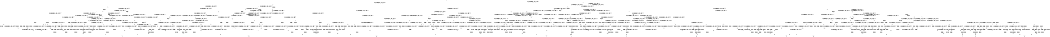 digraph BCG {
size = "7, 10.5";
center = TRUE;
node [shape = circle];
0 [peripheries = 2];
0 -> 1 [label = "EX !0 !ATOMIC_EXCH_BRANCH (1, +1, TRUE, +0, 3, TRUE) !{}"];
0 -> 2 [label = "EX !2 !ATOMIC_EXCH_BRANCH (1, +0, TRUE, +0, 1, TRUE) !{}"];
0 -> 3 [label = "EX !1 !ATOMIC_EXCH_BRANCH (1, +1, TRUE, +0, 2, TRUE) !{}"];
1 -> 4 [label = "EX !2 !ATOMIC_EXCH_BRANCH (1, +0, TRUE, +0, 1, FALSE) !{0}"];
1 -> 5 [label = "EX !1 !ATOMIC_EXCH_BRANCH (1, +1, TRUE, +0, 2, FALSE) !{0}"];
1 -> 6 [label = "TERMINATE !0"];
2 -> 7 [label = "EX !2 !ATOMIC_EXCH_BRANCH (1, +0, TRUE, +0, 1, TRUE) !{0, 1, 2}"];
2 -> 8 [label = "EX !0 !ATOMIC_EXCH_BRANCH (1, +1, TRUE, +0, 3, TRUE) !{0, 1, 2}"];
2 -> 9 [label = "EX !1 !ATOMIC_EXCH_BRANCH (1, +1, TRUE, +0, 2, TRUE) !{0, 1, 2}"];
2 -> 10 [label = "EX !0 !ATOMIC_EXCH_BRANCH (1, +1, TRUE, +0, 3, TRUE) !{0, 1, 2}"];
3 -> 11 [label = "EX !0 !ATOMIC_EXCH_BRANCH (1, +1, TRUE, +0, 3, FALSE) !{0, 1}"];
3 -> 12 [label = "EX !2 !ATOMIC_EXCH_BRANCH (1, +0, TRUE, +0, 1, FALSE) !{0, 1}"];
3 -> 13 [label = "TERMINATE !1"];
3 -> 14 [label = "EX !0 !ATOMIC_EXCH_BRANCH (1, +1, TRUE, +0, 3, FALSE) !{0, 1}"];
4 -> 15 [label = "EX !1 !ATOMIC_EXCH_BRANCH (1, +1, TRUE, +0, 2, TRUE) !{0, 1, 2}"];
4 -> 16 [label = "TERMINATE !0"];
4 -> 17 [label = "TERMINATE !2"];
5 -> 18 [label = "EX !2 !ATOMIC_EXCH_BRANCH (1, +0, TRUE, +0, 1, FALSE) !{0, 1}"];
5 -> 19 [label = "TERMINATE !0"];
5 -> 20 [label = "TERMINATE !1"];
6 -> 21 [label = "EX !2 !ATOMIC_EXCH_BRANCH (1, +0, TRUE, +0, 1, FALSE) !{}"];
6 -> 22 [label = "EX !1 !ATOMIC_EXCH_BRANCH (1, +1, TRUE, +0, 2, FALSE) !{}"];
7 -> 7 [label = "EX !2 !ATOMIC_EXCH_BRANCH (1, +0, TRUE, +0, 1, TRUE) !{0, 1, 2}"];
7 -> 8 [label = "EX !0 !ATOMIC_EXCH_BRANCH (1, +1, TRUE, +0, 3, TRUE) !{0, 1, 2}"];
7 -> 9 [label = "EX !1 !ATOMIC_EXCH_BRANCH (1, +1, TRUE, +0, 2, TRUE) !{0, 1, 2}"];
7 -> 10 [label = "EX !0 !ATOMIC_EXCH_BRANCH (1, +1, TRUE, +0, 3, TRUE) !{0, 1, 2}"];
8 -> 23 [label = "EX !2 !ATOMIC_EXCH_BRANCH (1, +0, TRUE, +0, 1, FALSE) !{0, 1, 2}"];
8 -> 24 [label = "EX !1 !ATOMIC_EXCH_BRANCH (1, +1, TRUE, +0, 2, FALSE) !{0, 1, 2}"];
8 -> 25 [label = "TERMINATE !0"];
9 -> 26 [label = "EX !2 !ATOMIC_EXCH_BRANCH (1, +0, TRUE, +0, 1, FALSE) !{0, 1, 2}"];
9 -> 27 [label = "EX !0 !ATOMIC_EXCH_BRANCH (1, +1, TRUE, +0, 3, FALSE) !{0, 1, 2}"];
9 -> 28 [label = "TERMINATE !1"];
9 -> 29 [label = "EX !0 !ATOMIC_EXCH_BRANCH (1, +1, TRUE, +0, 3, FALSE) !{0, 1, 2}"];
10 -> 30 [label = "EX !1 !ATOMIC_EXCH_BRANCH (1, +1, TRUE, +0, 2, FALSE) !{0, 1, 2}"];
10 -> 31 [label = "EX !2 !ATOMIC_EXCH_BRANCH (1, +0, TRUE, +0, 1, FALSE) !{0, 1, 2}"];
10 -> 32 [label = "EX !1 !ATOMIC_EXCH_BRANCH (1, +1, TRUE, +0, 2, FALSE) !{0, 1, 2}"];
10 -> 33 [label = "TERMINATE !0"];
11 -> 34 [label = "EX !0 !ATOMIC_EXCH_BRANCH (1, +0, TRUE, +1, 1, TRUE) !{0, 1}"];
11 -> 35 [label = "EX !2 !ATOMIC_EXCH_BRANCH (1, +0, TRUE, +0, 1, FALSE) !{0, 1}"];
11 -> 36 [label = "TERMINATE !1"];
11 -> 37 [label = "EX !0 !ATOMIC_EXCH_BRANCH (1, +0, TRUE, +1, 1, TRUE) !{0, 1}"];
12 -> 15 [label = "EX !0 !ATOMIC_EXCH_BRANCH (1, +1, TRUE, +0, 3, TRUE) !{0, 1, 2}"];
12 -> 38 [label = "TERMINATE !2"];
12 -> 39 [label = "TERMINATE !1"];
12 -> 40 [label = "EX !0 !ATOMIC_EXCH_BRANCH (1, +1, TRUE, +0, 3, TRUE) !{0, 1, 2}"];
13 -> 41 [label = "EX !0 !ATOMIC_EXCH_BRANCH (1, +1, TRUE, +0, 3, FALSE) !{0}"];
13 -> 42 [label = "EX !2 !ATOMIC_EXCH_BRANCH (1, +0, TRUE, +0, 1, FALSE) !{0}"];
13 -> 43 [label = "EX !0 !ATOMIC_EXCH_BRANCH (1, +1, TRUE, +0, 3, FALSE) !{0}"];
14 -> 37 [label = "EX !0 !ATOMIC_EXCH_BRANCH (1, +0, TRUE, +1, 1, TRUE) !{0, 1}"];
14 -> 44 [label = "EX !2 !ATOMIC_EXCH_BRANCH (1, +0, TRUE, +0, 1, FALSE) !{0, 1}"];
14 -> 45 [label = "TERMINATE !1"];
15 -> 46 [label = "TERMINATE !0"];
15 -> 47 [label = "TERMINATE !2"];
15 -> 48 [label = "TERMINATE !1"];
16 -> 49 [label = "EX !1 !ATOMIC_EXCH_BRANCH (1, +1, TRUE, +0, 2, TRUE) !{1, 2}"];
16 -> 50 [label = "TERMINATE !2"];
16 -> 51 [label = "EX !1 !ATOMIC_EXCH_BRANCH (1, +1, TRUE, +0, 2, TRUE) !{1, 2}"];
17 -> 52 [label = "EX !1 !ATOMIC_EXCH_BRANCH (1, +1, TRUE, +0, 2, TRUE) !{0, 1}"];
17 -> 50 [label = "TERMINATE !0"];
18 -> 53 [label = "TERMINATE !0"];
18 -> 54 [label = "TERMINATE !2"];
18 -> 55 [label = "TERMINATE !1"];
19 -> 56 [label = "EX !2 !ATOMIC_EXCH_BRANCH (1, +0, TRUE, +0, 1, FALSE) !{1}"];
19 -> 57 [label = "TERMINATE !1"];
20 -> 58 [label = "EX !2 !ATOMIC_EXCH_BRANCH (1, +0, TRUE, +0, 1, FALSE) !{0}"];
20 -> 57 [label = "TERMINATE !0"];
21 -> 49 [label = "EX !1 !ATOMIC_EXCH_BRANCH (1, +1, TRUE, +0, 2, TRUE) !{1, 2}"];
21 -> 50 [label = "TERMINATE !2"];
21 -> 51 [label = "EX !1 !ATOMIC_EXCH_BRANCH (1, +1, TRUE, +0, 2, TRUE) !{1, 2}"];
22 -> 56 [label = "EX !2 !ATOMIC_EXCH_BRANCH (1, +0, TRUE, +0, 1, FALSE) !{1}"];
22 -> 57 [label = "TERMINATE !1"];
23 -> 15 [label = "EX !1 !ATOMIC_EXCH_BRANCH (1, +1, TRUE, +0, 2, TRUE) !{0, 1, 2}"];
23 -> 16 [label = "TERMINATE !0"];
23 -> 17 [label = "TERMINATE !2"];
24 -> 59 [label = "EX !2 !ATOMIC_EXCH_BRANCH (1, +0, TRUE, +0, 1, FALSE) !{0, 1, 2}"];
24 -> 60 [label = "TERMINATE !0"];
24 -> 61 [label = "TERMINATE !1"];
25 -> 62 [label = "EX !2 !ATOMIC_EXCH_BRANCH (1, +0, TRUE, +0, 1, FALSE) !{1, 2}"];
25 -> 63 [label = "EX !1 !ATOMIC_EXCH_BRANCH (1, +1, TRUE, +0, 2, FALSE) !{1, 2}"];
25 -> 64 [label = "EX !1 !ATOMIC_EXCH_BRANCH (1, +1, TRUE, +0, 2, FALSE) !{1, 2}"];
26 -> 15 [label = "EX !0 !ATOMIC_EXCH_BRANCH (1, +1, TRUE, +0, 3, TRUE) !{0, 1, 2}"];
26 -> 38 [label = "TERMINATE !2"];
26 -> 39 [label = "TERMINATE !1"];
26 -> 40 [label = "EX !0 !ATOMIC_EXCH_BRANCH (1, +1, TRUE, +0, 3, TRUE) !{0, 1, 2}"];
27 -> 65 [label = "EX !0 !ATOMIC_EXCH_BRANCH (1, +0, TRUE, +1, 1, TRUE) !{0, 1, 2}"];
27 -> 66 [label = "EX !2 !ATOMIC_EXCH_BRANCH (1, +0, TRUE, +0, 1, FALSE) !{0, 1, 2}"];
27 -> 67 [label = "TERMINATE !1"];
27 -> 68 [label = "EX !0 !ATOMIC_EXCH_BRANCH (1, +0, TRUE, +1, 1, TRUE) !{0, 1, 2}"];
28 -> 69 [label = "EX !2 !ATOMIC_EXCH_BRANCH (1, +0, TRUE, +0, 1, FALSE) !{0, 2}"];
28 -> 70 [label = "EX !0 !ATOMIC_EXCH_BRANCH (1, +1, TRUE, +0, 3, FALSE) !{0, 2}"];
28 -> 71 [label = "EX !0 !ATOMIC_EXCH_BRANCH (1, +1, TRUE, +0, 3, FALSE) !{0, 2}"];
29 -> 68 [label = "EX !0 !ATOMIC_EXCH_BRANCH (1, +0, TRUE, +1, 1, TRUE) !{0, 1, 2}"];
29 -> 72 [label = "EX !2 !ATOMIC_EXCH_BRANCH (1, +0, TRUE, +0, 1, FALSE) !{0, 1, 2}"];
29 -> 73 [label = "TERMINATE !1"];
30 -> 74 [label = "EX !2 !ATOMIC_EXCH_BRANCH (1, +0, TRUE, +0, 1, FALSE) !{0, 1, 2}"];
30 -> 75 [label = "EX !2 !ATOMIC_EXCH_BRANCH (1, +0, TRUE, +0, 1, FALSE) !{0, 1, 2}"];
30 -> 76 [label = "TERMINATE !0"];
30 -> 77 [label = "TERMINATE !1"];
31 -> 78 [label = "EX !1 !ATOMIC_EXCH_BRANCH (1, +1, TRUE, +0, 2, TRUE) !{0, 1, 2}"];
31 -> 40 [label = "EX !1 !ATOMIC_EXCH_BRANCH (1, +1, TRUE, +0, 2, TRUE) !{0, 1, 2}"];
31 -> 79 [label = "TERMINATE !0"];
31 -> 80 [label = "TERMINATE !2"];
32 -> 81 [label = "EX !2 !ATOMIC_EXCH_BRANCH (1, +0, TRUE, +0, 1, FALSE) !{0, 1, 2}"];
32 -> 82 [label = "TERMINATE !0"];
32 -> 83 [label = "TERMINATE !1"];
33 -> 84 [label = "EX !2 !ATOMIC_EXCH_BRANCH (1, +0, TRUE, +0, 1, FALSE) !{1, 2}"];
33 -> 85 [label = "EX !1 !ATOMIC_EXCH_BRANCH (1, +1, TRUE, +0, 2, FALSE) !{1, 2}"];
34 -> 86 [label = "EX !0 !ATOMIC_EXCH_BRANCH (1, +1, TRUE, +0, 3, TRUE) !{0, 1}"];
34 -> 87 [label = "EX !2 !ATOMIC_EXCH_BRANCH (1, +0, TRUE, +0, 1, TRUE) !{0, 1}"];
34 -> 88 [label = "TERMINATE !1"];
34 -> 89 [label = "EX !0 !ATOMIC_EXCH_BRANCH (1, +1, TRUE, +0, 3, TRUE) !{0, 1}"];
35 -> 90 [label = "EX !0 !ATOMIC_EXCH_BRANCH (1, +0, TRUE, +1, 1, FALSE) !{0, 1, 2}"];
35 -> 91 [label = "TERMINATE !2"];
35 -> 92 [label = "TERMINATE !1"];
35 -> 93 [label = "EX !0 !ATOMIC_EXCH_BRANCH (1, +0, TRUE, +1, 1, FALSE) !{0, 1, 2}"];
36 -> 94 [label = "EX !0 !ATOMIC_EXCH_BRANCH (1, +0, TRUE, +1, 1, TRUE) !{0}"];
36 -> 95 [label = "EX !2 !ATOMIC_EXCH_BRANCH (1, +0, TRUE, +0, 1, FALSE) !{0}"];
36 -> 96 [label = "EX !0 !ATOMIC_EXCH_BRANCH (1, +0, TRUE, +1, 1, TRUE) !{0}"];
37 -> 89 [label = "EX !0 !ATOMIC_EXCH_BRANCH (1, +1, TRUE, +0, 3, TRUE) !{0, 1}"];
37 -> 97 [label = "EX !2 !ATOMIC_EXCH_BRANCH (1, +0, TRUE, +0, 1, TRUE) !{0, 1}"];
37 -> 98 [label = "TERMINATE !1"];
38 -> 52 [label = "EX !0 !ATOMIC_EXCH_BRANCH (1, +1, TRUE, +0, 3, TRUE) !{0, 1}"];
38 -> 99 [label = "TERMINATE !1"];
38 -> 100 [label = "EX !0 !ATOMIC_EXCH_BRANCH (1, +1, TRUE, +0, 3, TRUE) !{0, 1}"];
39 -> 101 [label = "EX !0 !ATOMIC_EXCH_BRANCH (1, +1, TRUE, +0, 3, TRUE) !{0, 2}"];
39 -> 99 [label = "TERMINATE !2"];
39 -> 102 [label = "EX !0 !ATOMIC_EXCH_BRANCH (1, +1, TRUE, +0, 3, TRUE) !{0, 2}"];
40 -> 103 [label = "TERMINATE !0"];
40 -> 104 [label = "TERMINATE !2"];
40 -> 105 [label = "TERMINATE !1"];
41 -> 94 [label = "EX !0 !ATOMIC_EXCH_BRANCH (1, +0, TRUE, +1, 1, TRUE) !{0}"];
41 -> 95 [label = "EX !2 !ATOMIC_EXCH_BRANCH (1, +0, TRUE, +0, 1, FALSE) !{0}"];
41 -> 96 [label = "EX !0 !ATOMIC_EXCH_BRANCH (1, +0, TRUE, +1, 1, TRUE) !{0}"];
42 -> 101 [label = "EX !0 !ATOMIC_EXCH_BRANCH (1, +1, TRUE, +0, 3, TRUE) !{0, 2}"];
42 -> 99 [label = "TERMINATE !2"];
42 -> 102 [label = "EX !0 !ATOMIC_EXCH_BRANCH (1, +1, TRUE, +0, 3, TRUE) !{0, 2}"];
43 -> 106 [label = "EX !2 !ATOMIC_EXCH_BRANCH (1, +0, TRUE, +0, 1, FALSE) !{0}"];
43 -> 96 [label = "EX !0 !ATOMIC_EXCH_BRANCH (1, +0, TRUE, +1, 1, TRUE) !{0}"];
44 -> 107 [label = "EX !0 !ATOMIC_EXCH_BRANCH (1, +0, TRUE, +1, 1, FALSE) !{0, 1, 2}"];
44 -> 108 [label = "TERMINATE !2"];
44 -> 109 [label = "TERMINATE !1"];
45 -> 110 [label = "EX !0 !ATOMIC_EXCH_BRANCH (1, +0, TRUE, +1, 1, TRUE) !{0}"];
45 -> 111 [label = "EX !2 !ATOMIC_EXCH_BRANCH (1, +0, TRUE, +0, 1, FALSE) !{0}"];
46 -> 112 [label = "TERMINATE !2"];
46 -> 113 [label = "TERMINATE !1"];
47 -> 112 [label = "TERMINATE !0"];
47 -> 114 [label = "TERMINATE !1"];
48 -> 113 [label = "TERMINATE !0"];
48 -> 114 [label = "TERMINATE !2"];
49 -> 112 [label = "TERMINATE !2"];
49 -> 113 [label = "TERMINATE !1"];
50 -> 115 [label = "EX !1 !ATOMIC_EXCH_BRANCH (1, +1, TRUE, +0, 2, TRUE) !{1}"];
50 -> 116 [label = "EX !1 !ATOMIC_EXCH_BRANCH (1, +1, TRUE, +0, 2, TRUE) !{1}"];
51 -> 117 [label = "TERMINATE !2"];
51 -> 118 [label = "TERMINATE !1"];
52 -> 112 [label = "TERMINATE !0"];
52 -> 114 [label = "TERMINATE !1"];
53 -> 119 [label = "TERMINATE !2"];
53 -> 120 [label = "TERMINATE !1"];
54 -> 119 [label = "TERMINATE !0"];
54 -> 121 [label = "TERMINATE !1"];
55 -> 120 [label = "TERMINATE !0"];
55 -> 121 [label = "TERMINATE !2"];
56 -> 119 [label = "TERMINATE !2"];
56 -> 120 [label = "TERMINATE !1"];
57 -> 122 [label = "EX !2 !ATOMIC_EXCH_BRANCH (1, +0, TRUE, +0, 1, FALSE) !{}"];
58 -> 120 [label = "TERMINATE !0"];
58 -> 121 [label = "TERMINATE !2"];
59 -> 53 [label = "TERMINATE !0"];
59 -> 54 [label = "TERMINATE !2"];
59 -> 55 [label = "TERMINATE !1"];
60 -> 123 [label = "EX !2 !ATOMIC_EXCH_BRANCH (1, +0, TRUE, +0, 1, FALSE) !{1, 2}"];
60 -> 124 [label = "TERMINATE !1"];
61 -> 125 [label = "EX !2 !ATOMIC_EXCH_BRANCH (1, +0, TRUE, +0, 1, FALSE) !{0, 2}"];
61 -> 124 [label = "TERMINATE !0"];
62 -> 49 [label = "EX !1 !ATOMIC_EXCH_BRANCH (1, +1, TRUE, +0, 2, TRUE) !{1, 2}"];
62 -> 50 [label = "TERMINATE !2"];
62 -> 51 [label = "EX !1 !ATOMIC_EXCH_BRANCH (1, +1, TRUE, +0, 2, TRUE) !{1, 2}"];
63 -> 123 [label = "EX !2 !ATOMIC_EXCH_BRANCH (1, +0, TRUE, +0, 1, FALSE) !{1, 2}"];
63 -> 124 [label = "TERMINATE !1"];
64 -> 126 [label = "EX !2 !ATOMIC_EXCH_BRANCH (1, +0, TRUE, +0, 1, FALSE) !{1, 2}"];
64 -> 127 [label = "EX !2 !ATOMIC_EXCH_BRANCH (1, +0, TRUE, +0, 1, FALSE) !{1, 2}"];
64 -> 128 [label = "TERMINATE !1"];
65 -> 129 [label = "EX !0 !ATOMIC_EXCH_BRANCH (1, +1, TRUE, +0, 3, TRUE) !{0, 1, 2}"];
65 -> 130 [label = "EX !2 !ATOMIC_EXCH_BRANCH (1, +0, TRUE, +0, 1, TRUE) !{0, 1, 2}"];
65 -> 131 [label = "TERMINATE !1"];
65 -> 132 [label = "EX !0 !ATOMIC_EXCH_BRANCH (1, +1, TRUE, +0, 3, TRUE) !{0, 1, 2}"];
66 -> 90 [label = "EX !0 !ATOMIC_EXCH_BRANCH (1, +0, TRUE, +1, 1, FALSE) !{0, 1, 2}"];
66 -> 91 [label = "TERMINATE !2"];
66 -> 92 [label = "TERMINATE !1"];
66 -> 93 [label = "EX !0 !ATOMIC_EXCH_BRANCH (1, +0, TRUE, +1, 1, FALSE) !{0, 1, 2}"];
67 -> 133 [label = "EX !0 !ATOMIC_EXCH_BRANCH (1, +0, TRUE, +1, 1, TRUE) !{0, 2}"];
67 -> 134 [label = "EX !2 !ATOMIC_EXCH_BRANCH (1, +0, TRUE, +0, 1, FALSE) !{0, 2}"];
67 -> 135 [label = "EX !0 !ATOMIC_EXCH_BRANCH (1, +0, TRUE, +1, 1, TRUE) !{0, 2}"];
68 -> 132 [label = "EX !0 !ATOMIC_EXCH_BRANCH (1, +1, TRUE, +0, 3, TRUE) !{0, 1, 2}"];
68 -> 136 [label = "EX !2 !ATOMIC_EXCH_BRANCH (1, +0, TRUE, +0, 1, TRUE) !{0, 1, 2}"];
68 -> 137 [label = "TERMINATE !1"];
69 -> 101 [label = "EX !0 !ATOMIC_EXCH_BRANCH (1, +1, TRUE, +0, 3, TRUE) !{0, 2}"];
69 -> 99 [label = "TERMINATE !2"];
69 -> 102 [label = "EX !0 !ATOMIC_EXCH_BRANCH (1, +1, TRUE, +0, 3, TRUE) !{0, 2}"];
70 -> 133 [label = "EX !0 !ATOMIC_EXCH_BRANCH (1, +0, TRUE, +1, 1, TRUE) !{0, 2}"];
70 -> 134 [label = "EX !2 !ATOMIC_EXCH_BRANCH (1, +0, TRUE, +0, 1, FALSE) !{0, 2}"];
70 -> 135 [label = "EX !0 !ATOMIC_EXCH_BRANCH (1, +0, TRUE, +1, 1, TRUE) !{0, 2}"];
71 -> 138 [label = "EX !2 !ATOMIC_EXCH_BRANCH (1, +0, TRUE, +0, 1, FALSE) !{0, 2}"];
71 -> 135 [label = "EX !0 !ATOMIC_EXCH_BRANCH (1, +0, TRUE, +1, 1, TRUE) !{0, 2}"];
71 -> 139 [label = "EX !2 !ATOMIC_EXCH_BRANCH (1, +0, TRUE, +0, 1, FALSE) !{0, 2}"];
72 -> 93 [label = "EX !0 !ATOMIC_EXCH_BRANCH (1, +0, TRUE, +1, 1, FALSE) !{0, 1, 2}"];
72 -> 140 [label = "TERMINATE !2"];
72 -> 141 [label = "TERMINATE !1"];
73 -> 142 [label = "EX !0 !ATOMIC_EXCH_BRANCH (1, +0, TRUE, +1, 1, TRUE) !{0, 2}"];
73 -> 143 [label = "EX !2 !ATOMIC_EXCH_BRANCH (1, +0, TRUE, +0, 1, FALSE) !{0, 2}"];
74 -> 144 [label = "TERMINATE !0"];
74 -> 145 [label = "TERMINATE !2"];
74 -> 146 [label = "TERMINATE !1"];
75 -> 147 [label = "TERMINATE !0"];
75 -> 148 [label = "TERMINATE !2"];
75 -> 149 [label = "TERMINATE !1"];
76 -> 150 [label = "EX !2 !ATOMIC_EXCH_BRANCH (1, +0, TRUE, +0, 1, FALSE) !{1, 2}"];
76 -> 151 [label = "TERMINATE !1"];
77 -> 152 [label = "EX !2 !ATOMIC_EXCH_BRANCH (1, +0, TRUE, +0, 1, FALSE) !{0, 2}"];
77 -> 151 [label = "TERMINATE !0"];
78 -> 153 [label = "TERMINATE !0"];
78 -> 154 [label = "TERMINATE !2"];
78 -> 155 [label = "TERMINATE !1"];
79 -> 156 [label = "EX !1 !ATOMIC_EXCH_BRANCH (1, +1, TRUE, +0, 2, TRUE) !{1, 2}"];
79 -> 157 [label = "TERMINATE !2"];
80 -> 158 [label = "EX !1 !ATOMIC_EXCH_BRANCH (1, +1, TRUE, +0, 2, TRUE) !{0, 1}"];
80 -> 157 [label = "TERMINATE !0"];
81 -> 159 [label = "TERMINATE !0"];
81 -> 160 [label = "TERMINATE !2"];
81 -> 161 [label = "TERMINATE !1"];
82 -> 162 [label = "EX !2 !ATOMIC_EXCH_BRANCH (1, +0, TRUE, +0, 1, FALSE) !{1, 2}"];
82 -> 163 [label = "TERMINATE !1"];
83 -> 164 [label = "EX !2 !ATOMIC_EXCH_BRANCH (1, +0, TRUE, +0, 1, FALSE) !{0, 2}"];
83 -> 163 [label = "TERMINATE !0"];
84 -> 156 [label = "EX !1 !ATOMIC_EXCH_BRANCH (1, +1, TRUE, +0, 2, TRUE) !{1, 2}"];
84 -> 157 [label = "TERMINATE !2"];
85 -> 162 [label = "EX !2 !ATOMIC_EXCH_BRANCH (1, +0, TRUE, +0, 1, FALSE) !{1, 2}"];
85 -> 163 [label = "TERMINATE !1"];
86 -> 18 [label = "EX !2 !ATOMIC_EXCH_BRANCH (1, +0, TRUE, +0, 1, FALSE) !{0, 1}"];
86 -> 19 [label = "TERMINATE !0"];
86 -> 20 [label = "TERMINATE !1"];
87 -> 129 [label = "EX !0 !ATOMIC_EXCH_BRANCH (1, +1, TRUE, +0, 3, TRUE) !{0, 1, 2}"];
87 -> 130 [label = "EX !2 !ATOMIC_EXCH_BRANCH (1, +0, TRUE, +0, 1, TRUE) !{0, 1, 2}"];
87 -> 131 [label = "TERMINATE !1"];
87 -> 132 [label = "EX !0 !ATOMIC_EXCH_BRANCH (1, +1, TRUE, +0, 3, TRUE) !{0, 1, 2}"];
88 -> 165 [label = "EX !0 !ATOMIC_EXCH_BRANCH (1, +1, TRUE, +0, 3, TRUE) !{0}"];
88 -> 166 [label = "EX !2 !ATOMIC_EXCH_BRANCH (1, +0, TRUE, +0, 1, TRUE) !{0}"];
88 -> 167 [label = "EX !0 !ATOMIC_EXCH_BRANCH (1, +1, TRUE, +0, 3, TRUE) !{0}"];
89 -> 168 [label = "EX !2 !ATOMIC_EXCH_BRANCH (1, +0, TRUE, +0, 1, FALSE) !{0, 1}"];
89 -> 169 [label = "TERMINATE !0"];
89 -> 170 [label = "TERMINATE !1"];
90 -> 53 [label = "TERMINATE !0"];
90 -> 54 [label = "TERMINATE !2"];
90 -> 55 [label = "TERMINATE !1"];
91 -> 171 [label = "EX !0 !ATOMIC_EXCH_BRANCH (1, +0, TRUE, +1, 1, FALSE) !{0, 1}"];
91 -> 172 [label = "TERMINATE !1"];
91 -> 173 [label = "EX !0 !ATOMIC_EXCH_BRANCH (1, +0, TRUE, +1, 1, FALSE) !{0, 1}"];
92 -> 174 [label = "EX !0 !ATOMIC_EXCH_BRANCH (1, +0, TRUE, +1, 1, FALSE) !{0, 2}"];
92 -> 172 [label = "TERMINATE !2"];
92 -> 175 [label = "EX !0 !ATOMIC_EXCH_BRANCH (1, +0, TRUE, +1, 1, FALSE) !{0, 2}"];
93 -> 159 [label = "TERMINATE !0"];
93 -> 160 [label = "TERMINATE !2"];
93 -> 161 [label = "TERMINATE !1"];
94 -> 165 [label = "EX !0 !ATOMIC_EXCH_BRANCH (1, +1, TRUE, +0, 3, TRUE) !{0}"];
94 -> 166 [label = "EX !2 !ATOMIC_EXCH_BRANCH (1, +0, TRUE, +0, 1, TRUE) !{0}"];
94 -> 167 [label = "EX !0 !ATOMIC_EXCH_BRANCH (1, +1, TRUE, +0, 3, TRUE) !{0}"];
95 -> 174 [label = "EX !0 !ATOMIC_EXCH_BRANCH (1, +0, TRUE, +1, 1, FALSE) !{0, 2}"];
95 -> 172 [label = "TERMINATE !2"];
95 -> 175 [label = "EX !0 !ATOMIC_EXCH_BRANCH (1, +0, TRUE, +1, 1, FALSE) !{0, 2}"];
96 -> 176 [label = "EX !2 !ATOMIC_EXCH_BRANCH (1, +0, TRUE, +0, 1, TRUE) !{0}"];
96 -> 167 [label = "EX !0 !ATOMIC_EXCH_BRANCH (1, +1, TRUE, +0, 3, TRUE) !{0}"];
97 -> 177 [label = "EX !0 !ATOMIC_EXCH_BRANCH (1, +1, TRUE, +0, 3, TRUE) !{0, 1, 2}"];
97 -> 178 [label = "EX !2 !ATOMIC_EXCH_BRANCH (1, +0, TRUE, +0, 1, TRUE) !{0, 1, 2}"];
97 -> 179 [label = "TERMINATE !1"];
98 -> 180 [label = "EX !0 !ATOMIC_EXCH_BRANCH (1, +1, TRUE, +0, 3, TRUE) !{0}"];
98 -> 181 [label = "EX !2 !ATOMIC_EXCH_BRANCH (1, +0, TRUE, +0, 1, TRUE) !{0}"];
99 -> 182 [label = "EX !0 !ATOMIC_EXCH_BRANCH (1, +1, TRUE, +0, 3, TRUE) !{0}"];
99 -> 183 [label = "EX !0 !ATOMIC_EXCH_BRANCH (1, +1, TRUE, +0, 3, TRUE) !{0}"];
100 -> 184 [label = "TERMINATE !0"];
100 -> 185 [label = "TERMINATE !1"];
101 -> 113 [label = "TERMINATE !0"];
101 -> 114 [label = "TERMINATE !2"];
102 -> 186 [label = "TERMINATE !0"];
102 -> 187 [label = "TERMINATE !2"];
103 -> 188 [label = "TERMINATE !2"];
103 -> 189 [label = "TERMINATE !1"];
104 -> 188 [label = "TERMINATE !0"];
104 -> 190 [label = "TERMINATE !1"];
105 -> 189 [label = "TERMINATE !0"];
105 -> 190 [label = "TERMINATE !2"];
106 -> 191 [label = "EX !0 !ATOMIC_EXCH_BRANCH (1, +0, TRUE, +1, 1, FALSE) !{0, 2}"];
106 -> 192 [label = "TERMINATE !2"];
107 -> 193 [label = "TERMINATE !0"];
107 -> 194 [label = "TERMINATE !2"];
107 -> 195 [label = "TERMINATE !1"];
108 -> 173 [label = "EX !0 !ATOMIC_EXCH_BRANCH (1, +0, TRUE, +1, 1, FALSE) !{0, 1}"];
108 -> 196 [label = "TERMINATE !1"];
109 -> 197 [label = "EX !0 !ATOMIC_EXCH_BRANCH (1, +0, TRUE, +1, 1, FALSE) !{0, 2}"];
109 -> 196 [label = "TERMINATE !2"];
110 -> 180 [label = "EX !0 !ATOMIC_EXCH_BRANCH (1, +1, TRUE, +0, 3, TRUE) !{0}"];
110 -> 181 [label = "EX !2 !ATOMIC_EXCH_BRANCH (1, +0, TRUE, +0, 1, TRUE) !{0}"];
111 -> 197 [label = "EX !0 !ATOMIC_EXCH_BRANCH (1, +0, TRUE, +1, 1, FALSE) !{0, 2}"];
111 -> 196 [label = "TERMINATE !2"];
112 -> 198 [label = "TERMINATE !1"];
113 -> 198 [label = "TERMINATE !2"];
114 -> 198 [label = "TERMINATE !0"];
115 -> 198 [label = "TERMINATE !1"];
116 -> 199 [label = "TERMINATE !1"];
117 -> 200 [label = "TERMINATE !1"];
118 -> 200 [label = "TERMINATE !2"];
119 -> 201 [label = "TERMINATE !1"];
120 -> 201 [label = "TERMINATE !2"];
121 -> 201 [label = "TERMINATE !0"];
122 -> 201 [label = "TERMINATE !2"];
123 -> 119 [label = "TERMINATE !2"];
123 -> 120 [label = "TERMINATE !1"];
124 -> 202 [label = "EX !2 !ATOMIC_EXCH_BRANCH (1, +0, TRUE, +0, 1, FALSE) !{2}"];
124 -> 203 [label = "EX !2 !ATOMIC_EXCH_BRANCH (1, +0, TRUE, +0, 1, FALSE) !{2}"];
125 -> 120 [label = "TERMINATE !0"];
125 -> 121 [label = "TERMINATE !2"];
126 -> 204 [label = "TERMINATE !2"];
126 -> 205 [label = "TERMINATE !1"];
127 -> 206 [label = "TERMINATE !2"];
127 -> 207 [label = "TERMINATE !1"];
128 -> 208 [label = "EX !2 !ATOMIC_EXCH_BRANCH (1, +0, TRUE, +0, 1, FALSE) !{2}"];
129 -> 59 [label = "EX !2 !ATOMIC_EXCH_BRANCH (1, +0, TRUE, +0, 1, FALSE) !{0, 1, 2}"];
129 -> 60 [label = "TERMINATE !0"];
129 -> 61 [label = "TERMINATE !1"];
130 -> 129 [label = "EX !0 !ATOMIC_EXCH_BRANCH (1, +1, TRUE, +0, 3, TRUE) !{0, 1, 2}"];
130 -> 130 [label = "EX !2 !ATOMIC_EXCH_BRANCH (1, +0, TRUE, +0, 1, TRUE) !{0, 1, 2}"];
130 -> 131 [label = "TERMINATE !1"];
130 -> 132 [label = "EX !0 !ATOMIC_EXCH_BRANCH (1, +1, TRUE, +0, 3, TRUE) !{0, 1, 2}"];
131 -> 209 [label = "EX !0 !ATOMIC_EXCH_BRANCH (1, +1, TRUE, +0, 3, TRUE) !{0, 2}"];
131 -> 210 [label = "EX !2 !ATOMIC_EXCH_BRANCH (1, +0, TRUE, +0, 1, TRUE) !{0, 2}"];
131 -> 211 [label = "EX !0 !ATOMIC_EXCH_BRANCH (1, +1, TRUE, +0, 3, TRUE) !{0, 2}"];
132 -> 81 [label = "EX !2 !ATOMIC_EXCH_BRANCH (1, +0, TRUE, +0, 1, FALSE) !{0, 1, 2}"];
132 -> 82 [label = "TERMINATE !0"];
132 -> 83 [label = "TERMINATE !1"];
133 -> 209 [label = "EX !0 !ATOMIC_EXCH_BRANCH (1, +1, TRUE, +0, 3, TRUE) !{0, 2}"];
133 -> 210 [label = "EX !2 !ATOMIC_EXCH_BRANCH (1, +0, TRUE, +0, 1, TRUE) !{0, 2}"];
133 -> 211 [label = "EX !0 !ATOMIC_EXCH_BRANCH (1, +1, TRUE, +0, 3, TRUE) !{0, 2}"];
134 -> 174 [label = "EX !0 !ATOMIC_EXCH_BRANCH (1, +0, TRUE, +1, 1, FALSE) !{0, 2}"];
134 -> 172 [label = "TERMINATE !2"];
134 -> 175 [label = "EX !0 !ATOMIC_EXCH_BRANCH (1, +0, TRUE, +1, 1, FALSE) !{0, 2}"];
135 -> 212 [label = "EX !2 !ATOMIC_EXCH_BRANCH (1, +0, TRUE, +0, 1, TRUE) !{0, 2}"];
135 -> 211 [label = "EX !0 !ATOMIC_EXCH_BRANCH (1, +1, TRUE, +0, 3, TRUE) !{0, 2}"];
135 -> 213 [label = "EX !2 !ATOMIC_EXCH_BRANCH (1, +0, TRUE, +0, 1, TRUE) !{0, 2}"];
136 -> 132 [label = "EX !0 !ATOMIC_EXCH_BRANCH (1, +1, TRUE, +0, 3, TRUE) !{0, 1, 2}"];
136 -> 136 [label = "EX !2 !ATOMIC_EXCH_BRANCH (1, +0, TRUE, +0, 1, TRUE) !{0, 1, 2}"];
136 -> 137 [label = "TERMINATE !1"];
137 -> 214 [label = "EX !0 !ATOMIC_EXCH_BRANCH (1, +1, TRUE, +0, 3, TRUE) !{0, 2}"];
137 -> 215 [label = "EX !2 !ATOMIC_EXCH_BRANCH (1, +0, TRUE, +0, 1, TRUE) !{0, 2}"];
138 -> 216 [label = "EX !0 !ATOMIC_EXCH_BRANCH (1, +0, TRUE, +1, 1, FALSE) !{0, 2}"];
138 -> 217 [label = "TERMINATE !2"];
138 -> 175 [label = "EX !0 !ATOMIC_EXCH_BRANCH (1, +0, TRUE, +1, 1, FALSE) !{0, 2}"];
139 -> 175 [label = "EX !0 !ATOMIC_EXCH_BRANCH (1, +0, TRUE, +1, 1, FALSE) !{0, 2}"];
139 -> 218 [label = "TERMINATE !2"];
140 -> 219 [label = "EX !0 !ATOMIC_EXCH_BRANCH (1, +0, TRUE, +1, 1, FALSE) !{0, 1}"];
140 -> 220 [label = "TERMINATE !1"];
141 -> 221 [label = "EX !0 !ATOMIC_EXCH_BRANCH (1, +0, TRUE, +1, 1, FALSE) !{0, 2}"];
141 -> 220 [label = "TERMINATE !2"];
142 -> 214 [label = "EX !0 !ATOMIC_EXCH_BRANCH (1, +1, TRUE, +0, 3, TRUE) !{0, 2}"];
142 -> 215 [label = "EX !2 !ATOMIC_EXCH_BRANCH (1, +0, TRUE, +0, 1, TRUE) !{0, 2}"];
143 -> 221 [label = "EX !0 !ATOMIC_EXCH_BRANCH (1, +0, TRUE, +1, 1, FALSE) !{0, 2}"];
143 -> 220 [label = "TERMINATE !2"];
144 -> 222 [label = "TERMINATE !2"];
144 -> 223 [label = "TERMINATE !1"];
145 -> 222 [label = "TERMINATE !0"];
145 -> 224 [label = "TERMINATE !1"];
146 -> 223 [label = "TERMINATE !0"];
146 -> 224 [label = "TERMINATE !2"];
147 -> 225 [label = "TERMINATE !2"];
147 -> 226 [label = "TERMINATE !1"];
148 -> 225 [label = "TERMINATE !0"];
148 -> 227 [label = "TERMINATE !1"];
149 -> 226 [label = "TERMINATE !0"];
149 -> 227 [label = "TERMINATE !2"];
150 -> 225 [label = "TERMINATE !2"];
150 -> 226 [label = "TERMINATE !1"];
151 -> 228 [label = "EX !2 !ATOMIC_EXCH_BRANCH (1, +0, TRUE, +0, 1, FALSE) !{2}"];
152 -> 226 [label = "TERMINATE !0"];
152 -> 227 [label = "TERMINATE !2"];
153 -> 229 [label = "TERMINATE !2"];
153 -> 230 [label = "TERMINATE !1"];
154 -> 229 [label = "TERMINATE !0"];
154 -> 231 [label = "TERMINATE !1"];
155 -> 230 [label = "TERMINATE !0"];
155 -> 231 [label = "TERMINATE !2"];
156 -> 188 [label = "TERMINATE !2"];
156 -> 189 [label = "TERMINATE !1"];
157 -> 232 [label = "EX !1 !ATOMIC_EXCH_BRANCH (1, +1, TRUE, +0, 2, TRUE) !{1}"];
158 -> 188 [label = "TERMINATE !0"];
158 -> 190 [label = "TERMINATE !1"];
159 -> 233 [label = "TERMINATE !2"];
159 -> 234 [label = "TERMINATE !1"];
160 -> 233 [label = "TERMINATE !0"];
160 -> 235 [label = "TERMINATE !1"];
161 -> 234 [label = "TERMINATE !0"];
161 -> 235 [label = "TERMINATE !2"];
162 -> 233 [label = "TERMINATE !2"];
162 -> 234 [label = "TERMINATE !1"];
163 -> 236 [label = "EX !2 !ATOMIC_EXCH_BRANCH (1, +0, TRUE, +0, 1, FALSE) !{2}"];
164 -> 234 [label = "TERMINATE !0"];
164 -> 235 [label = "TERMINATE !2"];
165 -> 58 [label = "EX !2 !ATOMIC_EXCH_BRANCH (1, +0, TRUE, +0, 1, FALSE) !{0}"];
165 -> 57 [label = "TERMINATE !0"];
166 -> 209 [label = "EX !0 !ATOMIC_EXCH_BRANCH (1, +1, TRUE, +0, 3, TRUE) !{0, 2}"];
166 -> 210 [label = "EX !2 !ATOMIC_EXCH_BRANCH (1, +0, TRUE, +0, 1, TRUE) !{0, 2}"];
166 -> 211 [label = "EX !0 !ATOMIC_EXCH_BRANCH (1, +1, TRUE, +0, 3, TRUE) !{0, 2}"];
167 -> 237 [label = "EX !2 !ATOMIC_EXCH_BRANCH (1, +0, TRUE, +0, 1, FALSE) !{0}"];
167 -> 238 [label = "TERMINATE !0"];
168 -> 193 [label = "TERMINATE !0"];
168 -> 194 [label = "TERMINATE !2"];
168 -> 195 [label = "TERMINATE !1"];
169 -> 239 [label = "EX !2 !ATOMIC_EXCH_BRANCH (1, +0, TRUE, +0, 1, FALSE) !{1}"];
169 -> 240 [label = "TERMINATE !1"];
170 -> 241 [label = "EX !2 !ATOMIC_EXCH_BRANCH (1, +0, TRUE, +0, 1, FALSE) !{0}"];
170 -> 240 [label = "TERMINATE !0"];
171 -> 119 [label = "TERMINATE !0"];
171 -> 121 [label = "TERMINATE !1"];
172 -> 242 [label = "EX !0 !ATOMIC_EXCH_BRANCH (1, +0, TRUE, +1, 1, FALSE) !{0}"];
172 -> 243 [label = "EX !0 !ATOMIC_EXCH_BRANCH (1, +0, TRUE, +1, 1, FALSE) !{0}"];
173 -> 244 [label = "TERMINATE !0"];
173 -> 245 [label = "TERMINATE !1"];
174 -> 120 [label = "TERMINATE !0"];
174 -> 121 [label = "TERMINATE !2"];
175 -> 246 [label = "TERMINATE !0"];
175 -> 247 [label = "TERMINATE !2"];
176 -> 248 [label = "EX !0 !ATOMIC_EXCH_BRANCH (1, +1, TRUE, +0, 3, TRUE) !{0, 2}"];
176 -> 249 [label = "EX !2 !ATOMIC_EXCH_BRANCH (1, +0, TRUE, +0, 1, TRUE) !{0, 2}"];
177 -> 250 [label = "EX !2 !ATOMIC_EXCH_BRANCH (1, +0, TRUE, +0, 1, FALSE) !{0, 1, 2}"];
177 -> 251 [label = "TERMINATE !0"];
177 -> 252 [label = "TERMINATE !1"];
178 -> 177 [label = "EX !0 !ATOMIC_EXCH_BRANCH (1, +1, TRUE, +0, 3, TRUE) !{0, 1, 2}"];
178 -> 178 [label = "EX !2 !ATOMIC_EXCH_BRANCH (1, +0, TRUE, +0, 1, TRUE) !{0, 1, 2}"];
178 -> 179 [label = "TERMINATE !1"];
179 -> 253 [label = "EX !0 !ATOMIC_EXCH_BRANCH (1, +1, TRUE, +0, 3, TRUE) !{0, 2}"];
179 -> 254 [label = "EX !2 !ATOMIC_EXCH_BRANCH (1, +0, TRUE, +0, 1, TRUE) !{0, 2}"];
180 -> 241 [label = "EX !2 !ATOMIC_EXCH_BRANCH (1, +0, TRUE, +0, 1, FALSE) !{0}"];
180 -> 240 [label = "TERMINATE !0"];
181 -> 253 [label = "EX !0 !ATOMIC_EXCH_BRANCH (1, +1, TRUE, +0, 3, TRUE) !{0, 2}"];
181 -> 254 [label = "EX !2 !ATOMIC_EXCH_BRANCH (1, +0, TRUE, +0, 1, TRUE) !{0, 2}"];
182 -> 198 [label = "TERMINATE !0"];
183 -> 255 [label = "TERMINATE !0"];
184 -> 256 [label = "TERMINATE !1"];
185 -> 256 [label = "TERMINATE !0"];
186 -> 257 [label = "TERMINATE !2"];
187 -> 257 [label = "TERMINATE !0"];
188 -> 258 [label = "TERMINATE !1"];
189 -> 258 [label = "TERMINATE !2"];
190 -> 258 [label = "TERMINATE !0"];
191 -> 259 [label = "TERMINATE !0"];
191 -> 260 [label = "TERMINATE !2"];
192 -> 243 [label = "EX !0 !ATOMIC_EXCH_BRANCH (1, +0, TRUE, +1, 1, FALSE) !{0}"];
193 -> 244 [label = "TERMINATE !2"];
193 -> 261 [label = "TERMINATE !1"];
194 -> 244 [label = "TERMINATE !0"];
194 -> 245 [label = "TERMINATE !1"];
195 -> 261 [label = "TERMINATE !0"];
195 -> 245 [label = "TERMINATE !2"];
196 -> 262 [label = "EX !0 !ATOMIC_EXCH_BRANCH (1, +0, TRUE, +1, 1, FALSE) !{0}"];
197 -> 261 [label = "TERMINATE !0"];
197 -> 245 [label = "TERMINATE !2"];
198 -> 263 [label = "exit"];
199 -> 264 [label = "exit"];
200 -> 265 [label = "exit"];
201 -> 263 [label = "exit"];
202 -> 201 [label = "TERMINATE !2"];
203 -> 266 [label = "TERMINATE !2"];
204 -> 267 [label = "TERMINATE !1"];
205 -> 267 [label = "TERMINATE !2"];
206 -> 268 [label = "TERMINATE !1"];
207 -> 268 [label = "TERMINATE !2"];
208 -> 268 [label = "TERMINATE !2"];
209 -> 125 [label = "EX !2 !ATOMIC_EXCH_BRANCH (1, +0, TRUE, +0, 1, FALSE) !{0, 2}"];
209 -> 124 [label = "TERMINATE !0"];
210 -> 209 [label = "EX !0 !ATOMIC_EXCH_BRANCH (1, +1, TRUE, +0, 3, TRUE) !{0, 2}"];
210 -> 210 [label = "EX !2 !ATOMIC_EXCH_BRANCH (1, +0, TRUE, +0, 1, TRUE) !{0, 2}"];
210 -> 211 [label = "EX !0 !ATOMIC_EXCH_BRANCH (1, +1, TRUE, +0, 3, TRUE) !{0, 2}"];
211 -> 269 [label = "EX !2 !ATOMIC_EXCH_BRANCH (1, +0, TRUE, +0, 1, FALSE) !{0, 2}"];
211 -> 270 [label = "EX !2 !ATOMIC_EXCH_BRANCH (1, +0, TRUE, +0, 1, FALSE) !{0, 2}"];
211 -> 271 [label = "TERMINATE !0"];
212 -> 272 [label = "EX !0 !ATOMIC_EXCH_BRANCH (1, +1, TRUE, +0, 3, TRUE) !{0, 2}"];
212 -> 212 [label = "EX !2 !ATOMIC_EXCH_BRANCH (1, +0, TRUE, +0, 1, TRUE) !{0, 2}"];
212 -> 211 [label = "EX !0 !ATOMIC_EXCH_BRANCH (1, +1, TRUE, +0, 3, TRUE) !{0, 2}"];
213 -> 212 [label = "EX !2 !ATOMIC_EXCH_BRANCH (1, +0, TRUE, +0, 1, TRUE) !{0, 2}"];
213 -> 211 [label = "EX !0 !ATOMIC_EXCH_BRANCH (1, +1, TRUE, +0, 3, TRUE) !{0, 2}"];
213 -> 213 [label = "EX !2 !ATOMIC_EXCH_BRANCH (1, +0, TRUE, +0, 1, TRUE) !{0, 2}"];
214 -> 164 [label = "EX !2 !ATOMIC_EXCH_BRANCH (1, +0, TRUE, +0, 1, FALSE) !{0, 2}"];
214 -> 163 [label = "TERMINATE !0"];
215 -> 214 [label = "EX !0 !ATOMIC_EXCH_BRANCH (1, +1, TRUE, +0, 3, TRUE) !{0, 2}"];
215 -> 215 [label = "EX !2 !ATOMIC_EXCH_BRANCH (1, +0, TRUE, +0, 1, TRUE) !{0, 2}"];
216 -> 273 [label = "TERMINATE !0"];
216 -> 274 [label = "TERMINATE !2"];
217 -> 275 [label = "EX !0 !ATOMIC_EXCH_BRANCH (1, +0, TRUE, +1, 1, FALSE) !{0}"];
218 -> 276 [label = "EX !0 !ATOMIC_EXCH_BRANCH (1, +0, TRUE, +1, 1, FALSE) !{0}"];
219 -> 233 [label = "TERMINATE !0"];
219 -> 235 [label = "TERMINATE !1"];
220 -> 277 [label = "EX !0 !ATOMIC_EXCH_BRANCH (1, +0, TRUE, +1, 1, FALSE) !{0}"];
221 -> 234 [label = "TERMINATE !0"];
221 -> 235 [label = "TERMINATE !2"];
222 -> 278 [label = "TERMINATE !1"];
223 -> 278 [label = "TERMINATE !2"];
224 -> 278 [label = "TERMINATE !0"];
225 -> 279 [label = "TERMINATE !1"];
226 -> 279 [label = "TERMINATE !2"];
227 -> 279 [label = "TERMINATE !0"];
228 -> 279 [label = "TERMINATE !2"];
229 -> 280 [label = "TERMINATE !1"];
230 -> 280 [label = "TERMINATE !2"];
231 -> 280 [label = "TERMINATE !0"];
232 -> 258 [label = "TERMINATE !1"];
233 -> 281 [label = "TERMINATE !1"];
234 -> 281 [label = "TERMINATE !2"];
235 -> 281 [label = "TERMINATE !0"];
236 -> 281 [label = "TERMINATE !2"];
237 -> 259 [label = "TERMINATE !0"];
237 -> 260 [label = "TERMINATE !2"];
238 -> 282 [label = "EX !2 !ATOMIC_EXCH_BRANCH (1, +0, TRUE, +0, 1, FALSE) !{}"];
239 -> 244 [label = "TERMINATE !2"];
239 -> 261 [label = "TERMINATE !1"];
240 -> 283 [label = "EX !2 !ATOMIC_EXCH_BRANCH (1, +0, TRUE, +0, 1, FALSE) !{}"];
241 -> 261 [label = "TERMINATE !0"];
241 -> 245 [label = "TERMINATE !2"];
242 -> 201 [label = "TERMINATE !0"];
243 -> 284 [label = "TERMINATE !0"];
244 -> 285 [label = "TERMINATE !1"];
245 -> 285 [label = "TERMINATE !0"];
246 -> 286 [label = "TERMINATE !2"];
247 -> 286 [label = "TERMINATE !0"];
248 -> 287 [label = "EX !2 !ATOMIC_EXCH_BRANCH (1, +0, TRUE, +0, 1, FALSE) !{0, 2}"];
248 -> 288 [label = "TERMINATE !0"];
249 -> 248 [label = "EX !0 !ATOMIC_EXCH_BRANCH (1, +1, TRUE, +0, 3, TRUE) !{0, 2}"];
249 -> 249 [label = "EX !2 !ATOMIC_EXCH_BRANCH (1, +0, TRUE, +0, 1, TRUE) !{0, 2}"];
250 -> 193 [label = "TERMINATE !0"];
250 -> 194 [label = "TERMINATE !2"];
250 -> 195 [label = "TERMINATE !1"];
251 -> 289 [label = "EX !2 !ATOMIC_EXCH_BRANCH (1, +0, TRUE, +0, 1, FALSE) !{1, 2}"];
251 -> 290 [label = "TERMINATE !1"];
252 -> 291 [label = "EX !2 !ATOMIC_EXCH_BRANCH (1, +0, TRUE, +0, 1, FALSE) !{0, 2}"];
252 -> 290 [label = "TERMINATE !0"];
253 -> 291 [label = "EX !2 !ATOMIC_EXCH_BRANCH (1, +0, TRUE, +0, 1, FALSE) !{0, 2}"];
253 -> 290 [label = "TERMINATE !0"];
254 -> 253 [label = "EX !0 !ATOMIC_EXCH_BRANCH (1, +1, TRUE, +0, 3, TRUE) !{0, 2}"];
254 -> 254 [label = "EX !2 !ATOMIC_EXCH_BRANCH (1, +0, TRUE, +0, 1, TRUE) !{0, 2}"];
255 -> 292 [label = "exit"];
256 -> 293 [label = "exit"];
257 -> 294 [label = "exit"];
258 -> 295 [label = "exit"];
259 -> 284 [label = "TERMINATE !2"];
260 -> 284 [label = "TERMINATE !0"];
261 -> 285 [label = "TERMINATE !2"];
262 -> 285 [label = "TERMINATE !0"];
266 -> 296 [label = "exit"];
267 -> 297 [label = "exit"];
268 -> 265 [label = "exit"];
269 -> 273 [label = "TERMINATE !0"];
269 -> 274 [label = "TERMINATE !2"];
270 -> 246 [label = "TERMINATE !0"];
270 -> 247 [label = "TERMINATE !2"];
271 -> 298 [label = "EX !2 !ATOMIC_EXCH_BRANCH (1, +0, TRUE, +0, 1, FALSE) !{2}"];
272 -> 269 [label = "EX !2 !ATOMIC_EXCH_BRANCH (1, +0, TRUE, +0, 1, FALSE) !{0, 2}"];
272 -> 299 [label = "TERMINATE !0"];
273 -> 300 [label = "TERMINATE !2"];
274 -> 300 [label = "TERMINATE !0"];
275 -> 300 [label = "TERMINATE !0"];
276 -> 286 [label = "TERMINATE !0"];
277 -> 281 [label = "TERMINATE !0"];
278 -> 301 [label = "exit"];
279 -> 302 [label = "exit"];
280 -> 302 [label = "exit"];
281 -> 295 [label = "exit"];
282 -> 284 [label = "TERMINATE !2"];
283 -> 285 [label = "TERMINATE !2"];
284 -> 292 [label = "exit"];
285 -> 293 [label = "exit"];
286 -> 294 [label = "exit"];
287 -> 259 [label = "TERMINATE !0"];
287 -> 260 [label = "TERMINATE !2"];
288 -> 303 [label = "EX !2 !ATOMIC_EXCH_BRANCH (1, +0, TRUE, +0, 1, FALSE) !{2}"];
289 -> 244 [label = "TERMINATE !2"];
289 -> 261 [label = "TERMINATE !1"];
290 -> 304 [label = "EX !2 !ATOMIC_EXCH_BRANCH (1, +0, TRUE, +0, 1, FALSE) !{2}"];
291 -> 261 [label = "TERMINATE !0"];
291 -> 245 [label = "TERMINATE !2"];
298 -> 286 [label = "TERMINATE !2"];
299 -> 305 [label = "EX !2 !ATOMIC_EXCH_BRANCH (1, +0, TRUE, +0, 1, FALSE) !{2}"];
300 -> 306 [label = "exit"];
303 -> 284 [label = "TERMINATE !2"];
304 -> 285 [label = "TERMINATE !2"];
305 -> 300 [label = "TERMINATE !2"];
}
